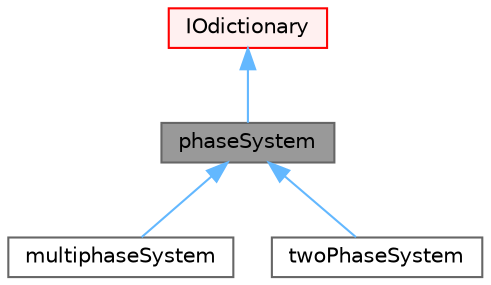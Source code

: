 digraph "phaseSystem"
{
 // LATEX_PDF_SIZE
  bgcolor="transparent";
  edge [fontname=Helvetica,fontsize=10,labelfontname=Helvetica,labelfontsize=10];
  node [fontname=Helvetica,fontsize=10,shape=box,height=0.2,width=0.4];
  Node1 [id="Node000001",label="phaseSystem",height=0.2,width=0.4,color="gray40", fillcolor="grey60", style="filled", fontcolor="black",tooltip="Class to represent a system of phases and model interfacial transfers between them."];
  Node2 -> Node1 [id="edge1_Node000001_Node000002",dir="back",color="steelblue1",style="solid",tooltip=" "];
  Node2 [id="Node000002",label="IOdictionary",height=0.2,width=0.4,color="red", fillcolor="#FFF0F0", style="filled",URL="$classFoam_1_1IOdictionary.html",tooltip="IOdictionary is derived from dictionary and IOobject to give the dictionary automatic IO functionalit..."];
  Node1 -> Node11 [id="edge2_Node000001_Node000011",dir="back",color="steelblue1",style="solid",tooltip=" "];
  Node11 [id="Node000011",label="multiphaseSystem",height=0.2,width=0.4,color="gray40", fillcolor="white", style="filled",URL="$classFoam_1_1multiphaseSystem.html",tooltip="Incompressible multi-phase mixture with built in solution for the phase fractions with interface comp..."];
  Node1 -> Node12 [id="edge3_Node000001_Node000012",dir="back",color="steelblue1",style="solid",tooltip=" "];
  Node12 [id="Node000012",label="twoPhaseSystem",height=0.2,width=0.4,color="gray40", fillcolor="white", style="filled",URL="$classFoam_1_1twoPhaseSystem.html",tooltip="Class which solves the volume fraction equations for two phases."];
}
